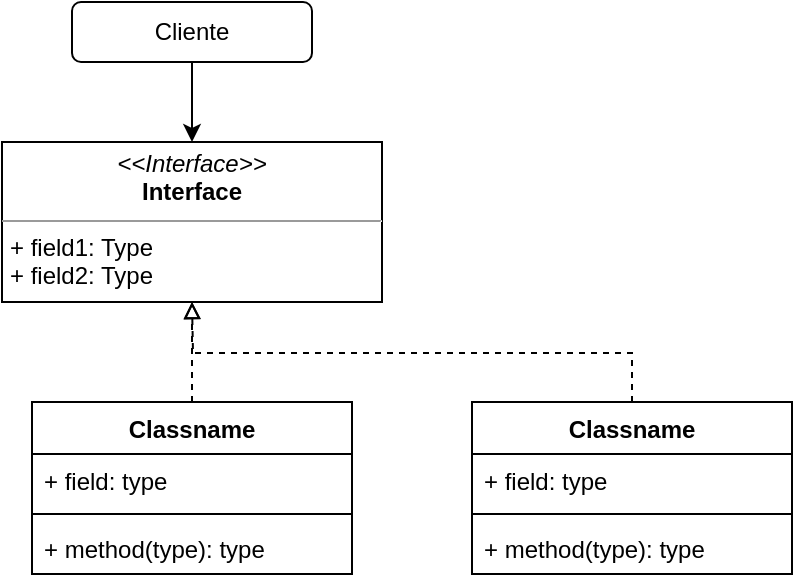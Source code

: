<mxfile version="22.0.4" type="github">
  <diagram name="Página-1" id="NlpiCG9klhSIJNlOkJPN">
    <mxGraphModel dx="1050" dy="534" grid="1" gridSize="10" guides="1" tooltips="1" connect="1" arrows="1" fold="1" page="1" pageScale="1" pageWidth="827" pageHeight="1169" math="0" shadow="0">
      <root>
        <mxCell id="0" />
        <mxCell id="1" parent="0" />
        <mxCell id="Nb7Q-IX65P9Gd8IJMnGJ-17" style="edgeStyle=orthogonalEdgeStyle;rounded=0;orthogonalLoop=1;jettySize=auto;html=1;entryX=0.5;entryY=0;entryDx=0;entryDy=0;" edge="1" parent="1" source="Nb7Q-IX65P9Gd8IJMnGJ-1" target="Nb7Q-IX65P9Gd8IJMnGJ-16">
          <mxGeometry relative="1" as="geometry" />
        </mxCell>
        <mxCell id="Nb7Q-IX65P9Gd8IJMnGJ-1" value="Cliente" style="rounded=1;whiteSpace=wrap;html=1;" vertex="1" parent="1">
          <mxGeometry x="130" y="100" width="120" height="30" as="geometry" />
        </mxCell>
        <mxCell id="Nb7Q-IX65P9Gd8IJMnGJ-19" style="edgeStyle=orthogonalEdgeStyle;rounded=0;orthogonalLoop=1;jettySize=auto;html=1;exitX=0.5;exitY=0;exitDx=0;exitDy=0;dashed=1;endArrow=block;endFill=0;" edge="1" parent="1" source="Nb7Q-IX65P9Gd8IJMnGJ-4">
          <mxGeometry relative="1" as="geometry">
            <mxPoint x="190" y="250" as="targetPoint" />
          </mxGeometry>
        </mxCell>
        <mxCell id="Nb7Q-IX65P9Gd8IJMnGJ-4" value="Classname" style="swimlane;fontStyle=1;align=center;verticalAlign=top;childLayout=stackLayout;horizontal=1;startSize=26;horizontalStack=0;resizeParent=1;resizeParentMax=0;resizeLast=0;collapsible=1;marginBottom=0;whiteSpace=wrap;html=1;" vertex="1" parent="1">
          <mxGeometry x="330" y="300" width="160" height="86" as="geometry" />
        </mxCell>
        <mxCell id="Nb7Q-IX65P9Gd8IJMnGJ-5" value="+ field: type" style="text;strokeColor=none;fillColor=none;align=left;verticalAlign=top;spacingLeft=4;spacingRight=4;overflow=hidden;rotatable=0;points=[[0,0.5],[1,0.5]];portConstraint=eastwest;whiteSpace=wrap;html=1;" vertex="1" parent="Nb7Q-IX65P9Gd8IJMnGJ-4">
          <mxGeometry y="26" width="160" height="26" as="geometry" />
        </mxCell>
        <mxCell id="Nb7Q-IX65P9Gd8IJMnGJ-6" value="" style="line;strokeWidth=1;fillColor=none;align=left;verticalAlign=middle;spacingTop=-1;spacingLeft=3;spacingRight=3;rotatable=0;labelPosition=right;points=[];portConstraint=eastwest;strokeColor=inherit;" vertex="1" parent="Nb7Q-IX65P9Gd8IJMnGJ-4">
          <mxGeometry y="52" width="160" height="8" as="geometry" />
        </mxCell>
        <mxCell id="Nb7Q-IX65P9Gd8IJMnGJ-7" value="+ method(type): type" style="text;strokeColor=none;fillColor=none;align=left;verticalAlign=top;spacingLeft=4;spacingRight=4;overflow=hidden;rotatable=0;points=[[0,0.5],[1,0.5]];portConstraint=eastwest;whiteSpace=wrap;html=1;" vertex="1" parent="Nb7Q-IX65P9Gd8IJMnGJ-4">
          <mxGeometry y="60" width="160" height="26" as="geometry" />
        </mxCell>
        <mxCell id="Nb7Q-IX65P9Gd8IJMnGJ-18" style="edgeStyle=orthogonalEdgeStyle;rounded=0;orthogonalLoop=1;jettySize=auto;html=1;entryX=0.5;entryY=1;entryDx=0;entryDy=0;dashed=1;endArrow=block;endFill=0;" edge="1" parent="1" source="Nb7Q-IX65P9Gd8IJMnGJ-12" target="Nb7Q-IX65P9Gd8IJMnGJ-16">
          <mxGeometry relative="1" as="geometry" />
        </mxCell>
        <mxCell id="Nb7Q-IX65P9Gd8IJMnGJ-12" value="Classname" style="swimlane;fontStyle=1;align=center;verticalAlign=top;childLayout=stackLayout;horizontal=1;startSize=26;horizontalStack=0;resizeParent=1;resizeParentMax=0;resizeLast=0;collapsible=1;marginBottom=0;whiteSpace=wrap;html=1;" vertex="1" parent="1">
          <mxGeometry x="110" y="300" width="160" height="86" as="geometry" />
        </mxCell>
        <mxCell id="Nb7Q-IX65P9Gd8IJMnGJ-13" value="+ field: type" style="text;strokeColor=none;fillColor=none;align=left;verticalAlign=top;spacingLeft=4;spacingRight=4;overflow=hidden;rotatable=0;points=[[0,0.5],[1,0.5]];portConstraint=eastwest;whiteSpace=wrap;html=1;" vertex="1" parent="Nb7Q-IX65P9Gd8IJMnGJ-12">
          <mxGeometry y="26" width="160" height="26" as="geometry" />
        </mxCell>
        <mxCell id="Nb7Q-IX65P9Gd8IJMnGJ-14" value="" style="line;strokeWidth=1;fillColor=none;align=left;verticalAlign=middle;spacingTop=-1;spacingLeft=3;spacingRight=3;rotatable=0;labelPosition=right;points=[];portConstraint=eastwest;strokeColor=inherit;" vertex="1" parent="Nb7Q-IX65P9Gd8IJMnGJ-12">
          <mxGeometry y="52" width="160" height="8" as="geometry" />
        </mxCell>
        <mxCell id="Nb7Q-IX65P9Gd8IJMnGJ-15" value="+ method(type): type" style="text;strokeColor=none;fillColor=none;align=left;verticalAlign=top;spacingLeft=4;spacingRight=4;overflow=hidden;rotatable=0;points=[[0,0.5],[1,0.5]];portConstraint=eastwest;whiteSpace=wrap;html=1;" vertex="1" parent="Nb7Q-IX65P9Gd8IJMnGJ-12">
          <mxGeometry y="60" width="160" height="26" as="geometry" />
        </mxCell>
        <mxCell id="Nb7Q-IX65P9Gd8IJMnGJ-16" value="&lt;p style=&quot;margin:0px;margin-top:4px;text-align:center;&quot;&gt;&lt;i&gt;&amp;lt;&amp;lt;Interface&amp;gt;&amp;gt;&lt;/i&gt;&lt;br&gt;&lt;b&gt;Interface&lt;/b&gt;&lt;/p&gt;&lt;hr size=&quot;1&quot;&gt;&lt;p style=&quot;margin:0px;margin-left:4px;&quot;&gt;+ field1: Type&lt;br&gt;+ field2: Type&lt;/p&gt;&lt;hr size=&quot;1&quot;&gt;&lt;p style=&quot;margin:0px;margin-left:4px;&quot;&gt;&lt;br&gt;&lt;/p&gt;" style="verticalAlign=top;align=left;overflow=fill;fontSize=12;fontFamily=Helvetica;html=1;whiteSpace=wrap;" vertex="1" parent="1">
          <mxGeometry x="95" y="170" width="190" height="80" as="geometry" />
        </mxCell>
      </root>
    </mxGraphModel>
  </diagram>
</mxfile>
